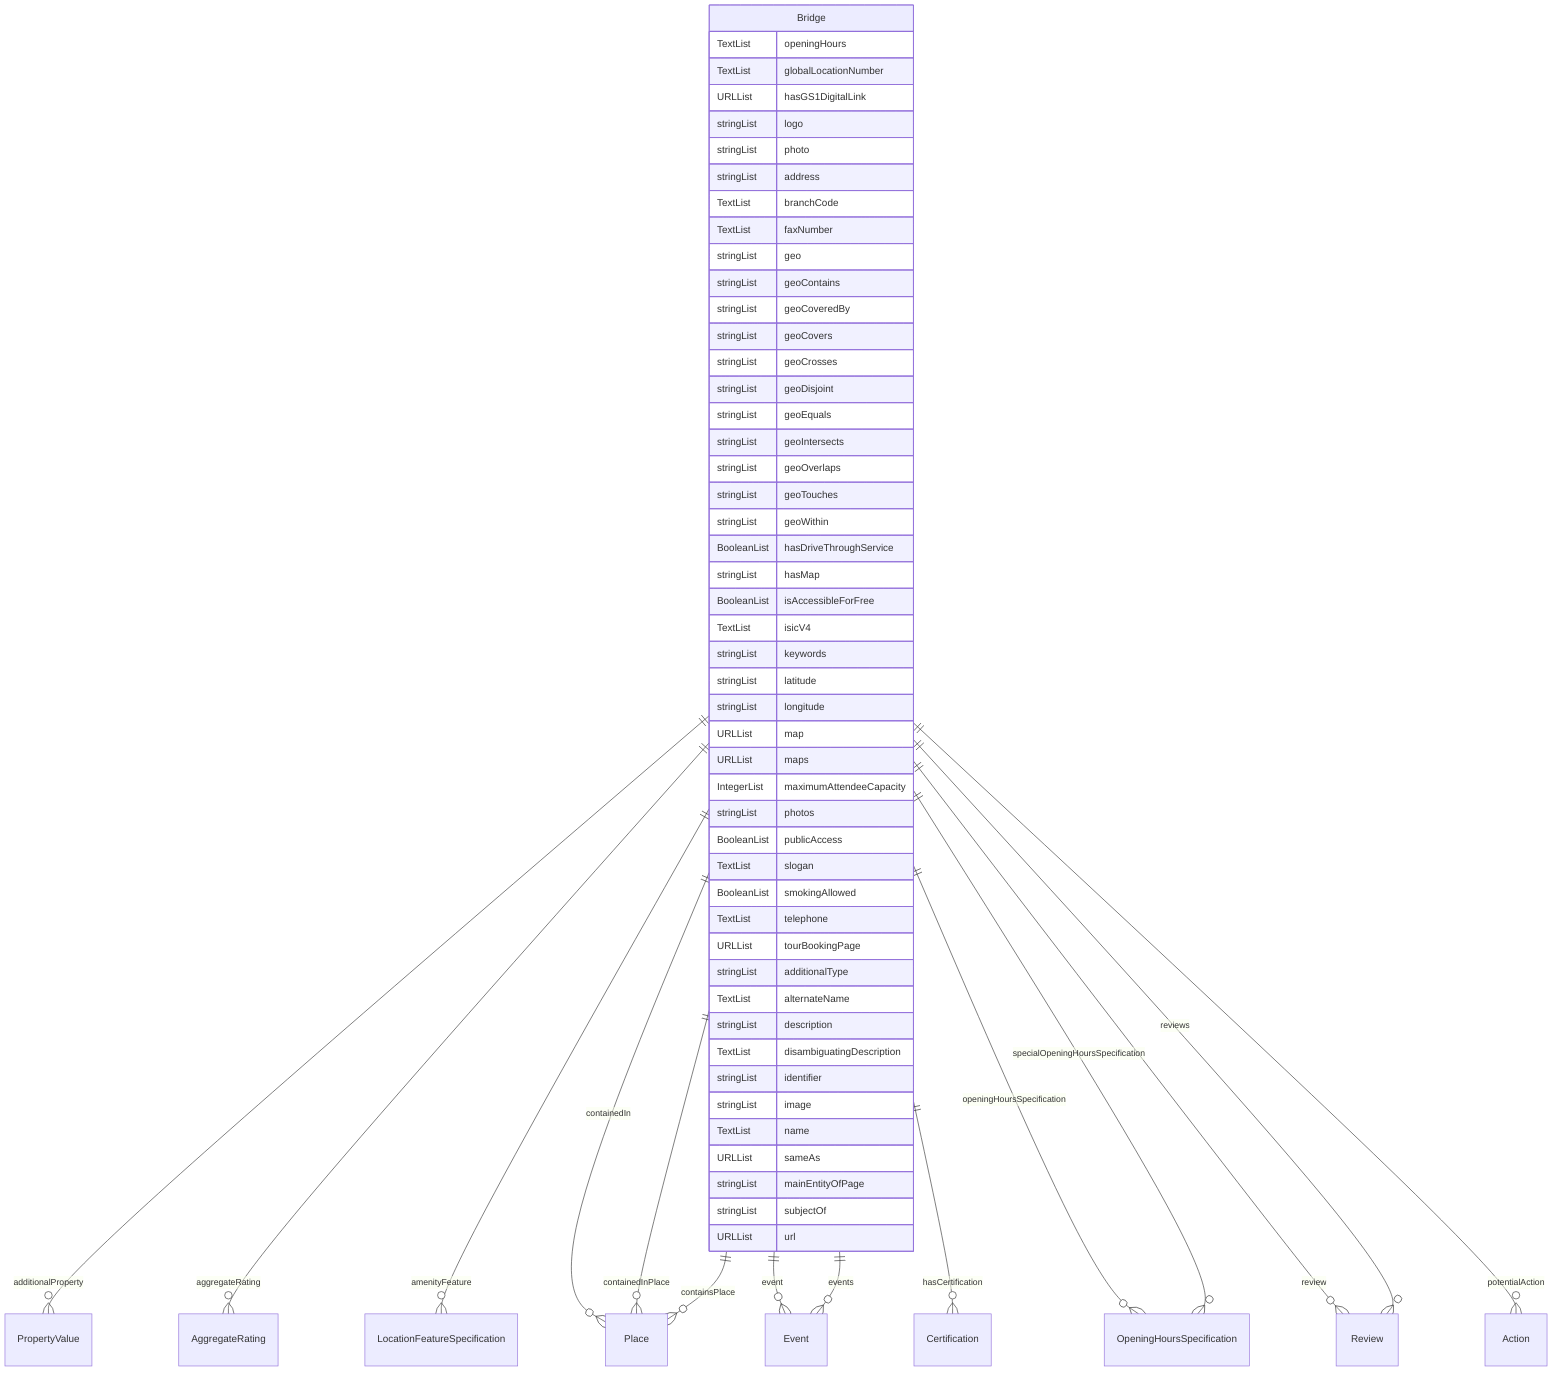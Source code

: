 erDiagram
Bridge {
    TextList openingHours  
    TextList globalLocationNumber  
    URLList hasGS1DigitalLink  
    stringList logo  
    stringList photo  
    stringList address  
    TextList branchCode  
    TextList faxNumber  
    stringList geo  
    stringList geoContains  
    stringList geoCoveredBy  
    stringList geoCovers  
    stringList geoCrosses  
    stringList geoDisjoint  
    stringList geoEquals  
    stringList geoIntersects  
    stringList geoOverlaps  
    stringList geoTouches  
    stringList geoWithin  
    BooleanList hasDriveThroughService  
    stringList hasMap  
    BooleanList isAccessibleForFree  
    TextList isicV4  
    stringList keywords  
    stringList latitude  
    stringList longitude  
    URLList map  
    URLList maps  
    IntegerList maximumAttendeeCapacity  
    stringList photos  
    BooleanList publicAccess  
    TextList slogan  
    BooleanList smokingAllowed  
    TextList telephone  
    URLList tourBookingPage  
    stringList additionalType  
    TextList alternateName  
    stringList description  
    TextList disambiguatingDescription  
    stringList identifier  
    stringList image  
    TextList name  
    URLList sameAs  
    stringList mainEntityOfPage  
    stringList subjectOf  
    URLList url  
}

Bridge ||--}o PropertyValue : "additionalProperty"
Bridge ||--}o AggregateRating : "aggregateRating"
Bridge ||--}o LocationFeatureSpecification : "amenityFeature"
Bridge ||--}o Place : "containedIn"
Bridge ||--}o Place : "containedInPlace"
Bridge ||--}o Place : "containsPlace"
Bridge ||--}o Event : "event"
Bridge ||--}o Event : "events"
Bridge ||--}o Certification : "hasCertification"
Bridge ||--}o OpeningHoursSpecification : "openingHoursSpecification"
Bridge ||--}o Review : "review"
Bridge ||--}o Review : "reviews"
Bridge ||--}o OpeningHoursSpecification : "specialOpeningHoursSpecification"
Bridge ||--}o Action : "potentialAction"